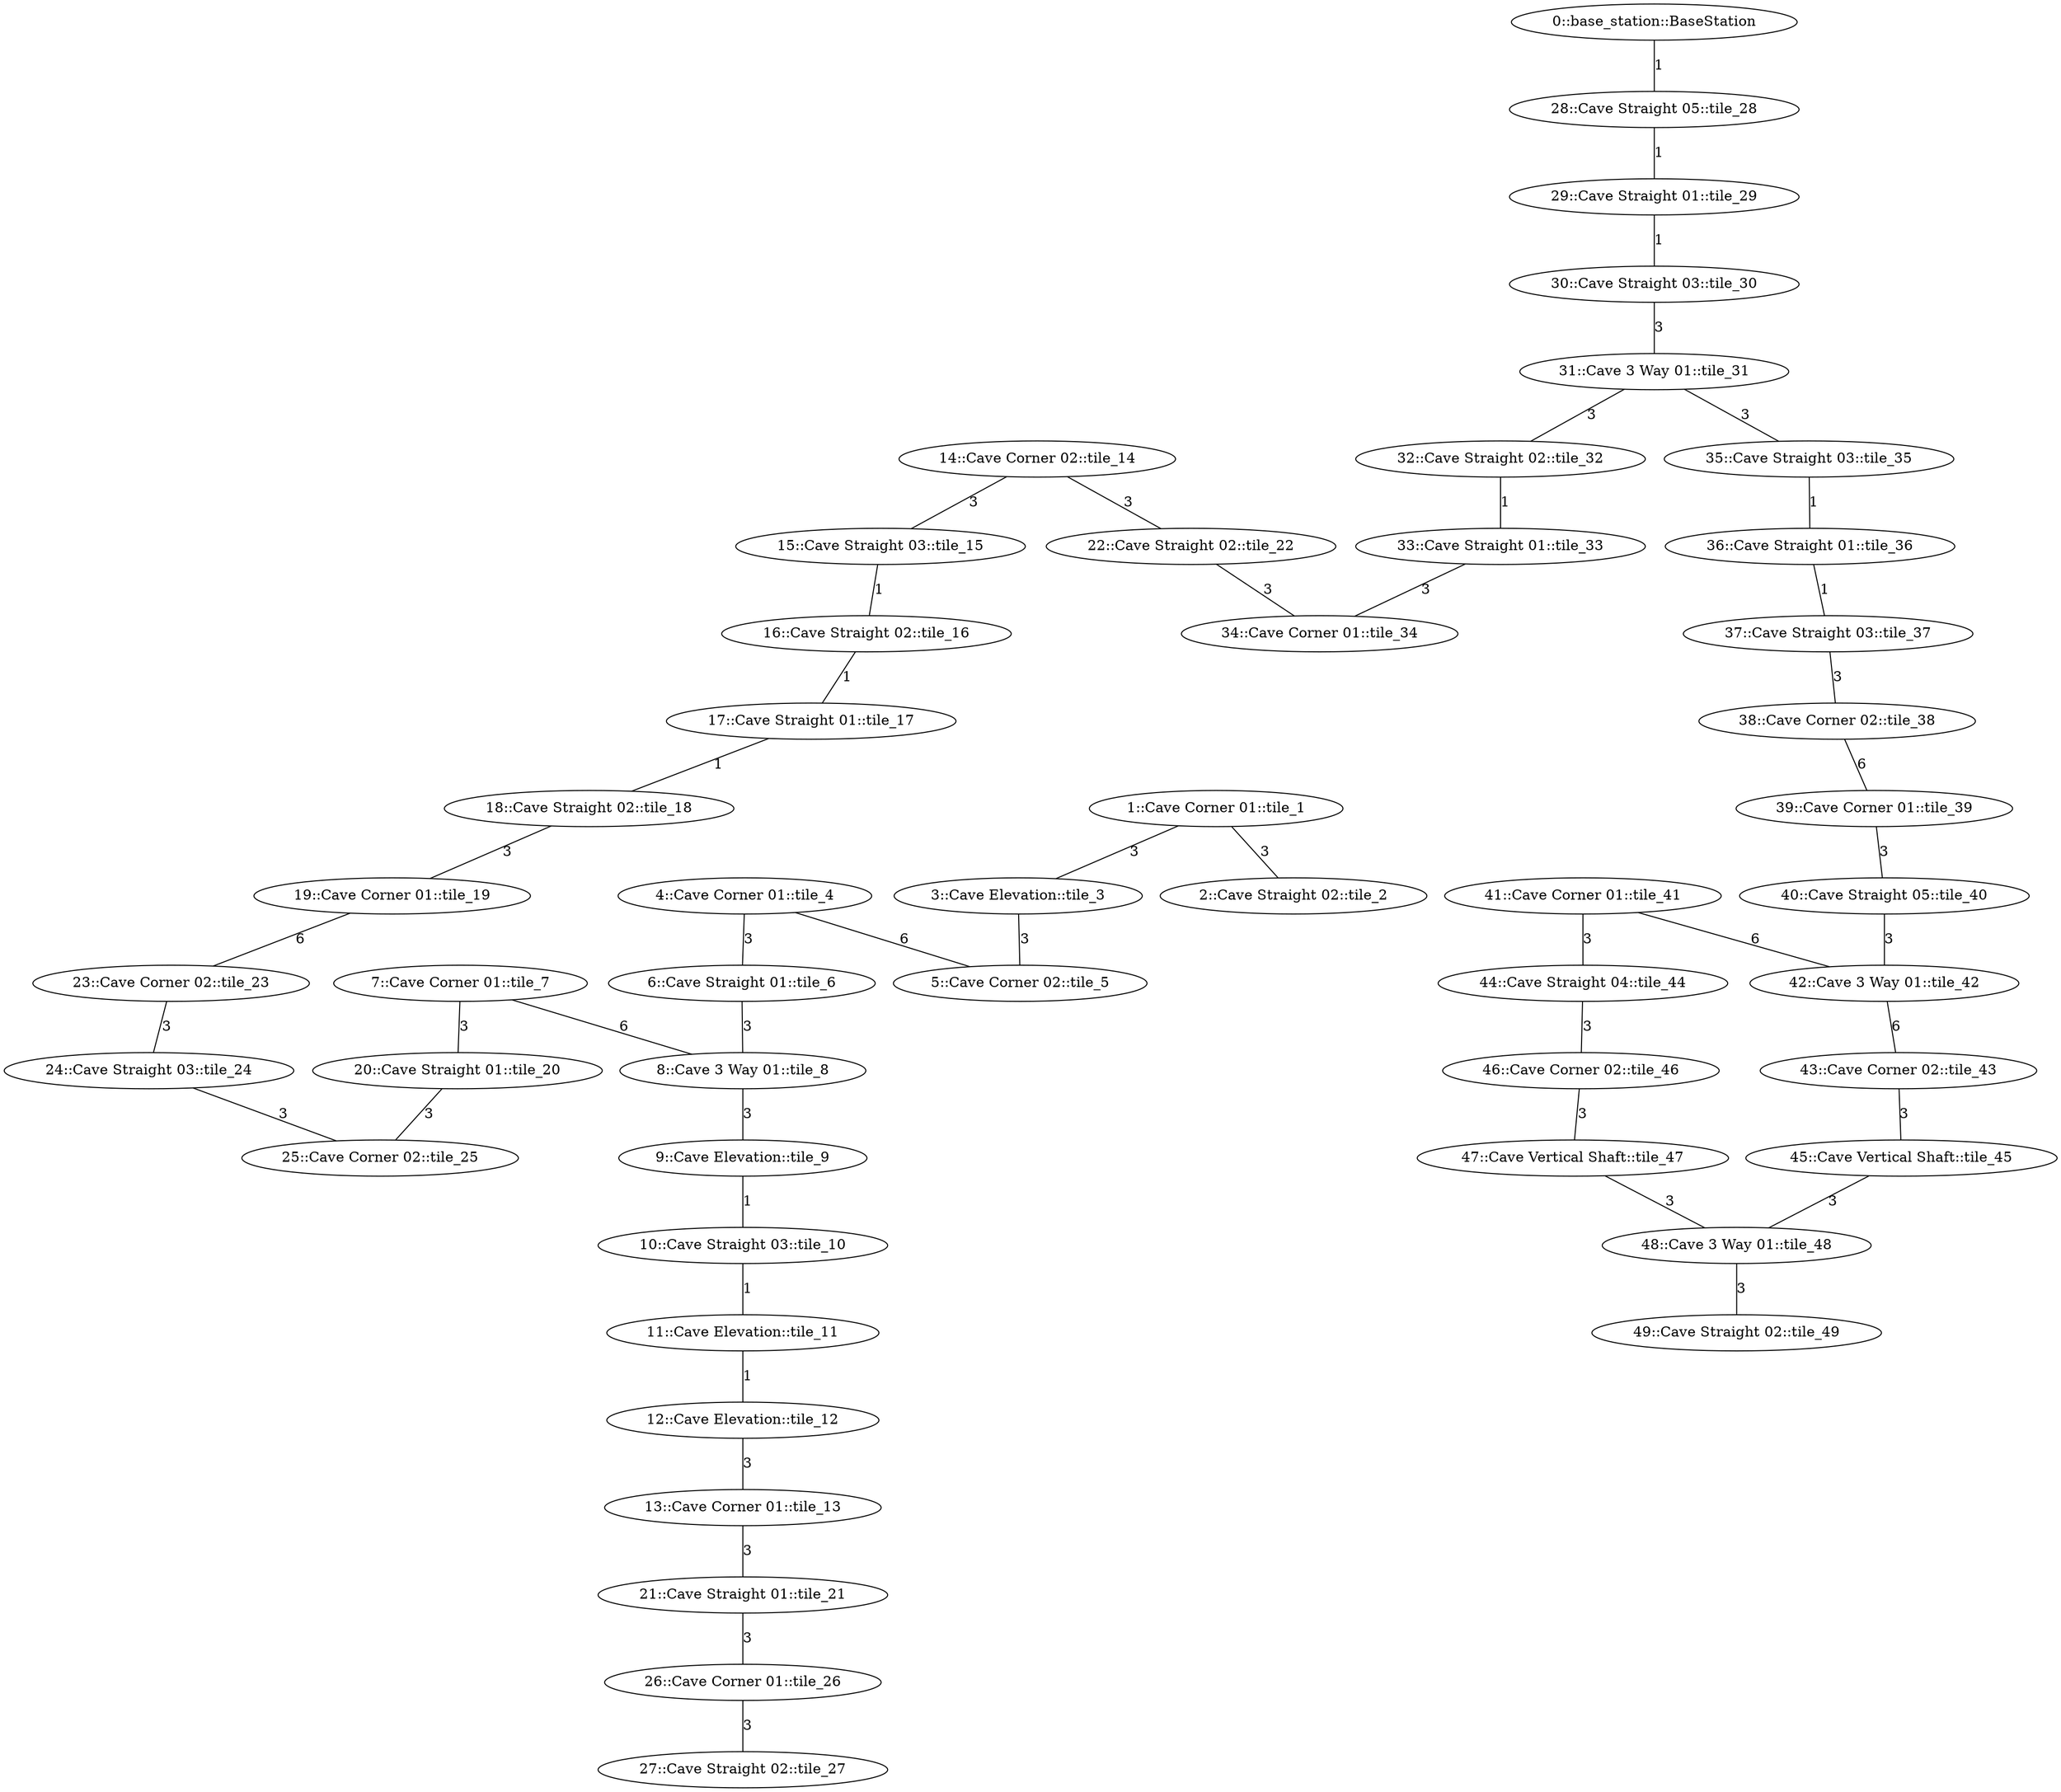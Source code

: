 /* Visibility graph for simple_cave_01 */
/* Generated with the generator.py script: */
/*   __main__.py simple_cave_01.tsv -\-graph-file simple_cave_01.dot -\-world-file simple_cave_01.sdf -\-world-name simple_cave_01 -\-scale_x 25 -\-scale_y 25 -\-cave -\-y0 175 -\-x0 0 -\-z0 0 -\-level_type row_col -\-levels_buf 5 */

graph {
  /* ==== Vertices ==== */

  /* Base station / Staging area */
  0   [label="0::base_station::BaseStation"];

  1   [label="1::Cave Corner 01::tile_1"];
  2   [label="2::Cave Straight 02::tile_2"];
  3   [label="3::Cave Elevation::tile_3"];
  4   [label="4::Cave Corner 01::tile_4"];
  5   [label="5::Cave Corner 02::tile_5"];
  6   [label="6::Cave Straight 01::tile_6"];
  7   [label="7::Cave Corner 01::tile_7"];
  8   [label="8::Cave 3 Way 01::tile_8"];
  9   [label="9::Cave Elevation::tile_9"];
  10  [label="10::Cave Straight 03::tile_10"];
  11  [label="11::Cave Elevation::tile_11"];
  12  [label="12::Cave Elevation::tile_12"];
  13  [label="13::Cave Corner 01::tile_13"];
  14  [label="14::Cave Corner 02::tile_14"];
  15  [label="15::Cave Straight 03::tile_15"];
  16  [label="16::Cave Straight 02::tile_16"];
  17  [label="17::Cave Straight 01::tile_17"];
  18  [label="18::Cave Straight 02::tile_18"];
  19  [label="19::Cave Corner 01::tile_19"];
  20  [label="20::Cave Straight 01::tile_20"];
  21  [label="21::Cave Straight 01::tile_21"];
  22  [label="22::Cave Straight 02::tile_22"];
  23  [label="23::Cave Corner 02::tile_23"];
  24  [label="24::Cave Straight 03::tile_24"];
  25  [label="25::Cave Corner 02::tile_25"];
  26  [label="26::Cave Corner 01::tile_26"];
  27  [label="27::Cave Straight 02::tile_27"];
  28  [label="28::Cave Straight 05::tile_28"];
  29  [label="29::Cave Straight 01::tile_29"];
  30  [label="30::Cave Straight 03::tile_30"];
  31  [label="31::Cave 3 Way 01::tile_31"];
  32  [label="32::Cave Straight 02::tile_32"];
  33  [label="33::Cave Straight 01::tile_33"];
  34  [label="34::Cave Corner 01::tile_34"];
  35  [label="35::Cave Straight 03::tile_35"];
  36  [label="36::Cave Straight 01::tile_36"];
  37  [label="37::Cave Straight 03::tile_37"];
  38  [label="38::Cave Corner 02::tile_38"];
  39  [label="39::Cave Corner 01::tile_39"];
  40  [label="40::Cave Straight 05::tile_40"];
  41  [label="41::Cave Corner 01::tile_41"];
  42  [label="42::Cave 3 Way 01::tile_42"];
  43  [label="43::Cave Corner 02::tile_43"];
  44  [label="44::Cave Straight 04::tile_44"];
  45  [label="45::Cave Vertical Shaft::tile_45"];
  46  [label="46::Cave Corner 02::tile_46"];
  47  [label="47::Cave Vertical Shaft::tile_47"];
  48  [label="48::Cave 3 Way 01::tile_48"];
  49  [label="49::Cave Straight 02::tile_49"];

  /* ==== Edges ==== */

  /* Base station */
  0  -- 28  [label=1];
  1  -- 2   [label=3];
  1  -- 3   [label=3];
  3  -- 5   [label=3];
  4  -- 5   [label=6];
  4  -- 6   [label=3];
  6  -- 8   [label=3];  /* Intersection */
  7  -- 8   [label=6];  /* Intersection */
  7  -- 20  [label=3];
  8  -- 9   [label=3];  /* Intersection */
  9  -- 10  [label=1];
  10 -- 11  [label=1];
  11 -- 12  [label=1];
  12 -- 13  [label=3];
  13 -- 21  [label=3];
  14 -- 15  [label=3];
  14 -- 22  [label=3];
  15 -- 16  [label=1];
  16 -- 17  [label=1];
  17 -- 18  [label=1];
  18 -- 19  [label=3];
  19 -- 23  [label=6];
  20 -- 25  [label=3];
  21 -- 26  [label=3];
  22 -- 34  [label=3];
  23 -- 24  [label=3];
  24 -- 25  [label=3];
  26 -- 27  [label=3];
  28 -- 29  [label=1];
  29 -- 30  [label=1];
  30 -- 31  [label=3];  /* Intersection */
  31 -- 32  [label=3];  /* Intersection */
  31 -- 35  [label=3];  /* Intersection */
  32 -- 33  [label=1];
  33 -- 34  [label=3];
  35 -- 36  [label=1];
  36 -- 37  [label=1];
  37 -- 38  [label=3];
  38 -- 39  [label=6];
  39 -- 40  [label=3];
  40 -- 42  [label=3];  /* Intersection */
  41 -- 42  [label=6];  /* Intersection */
  41 -- 44  [label=3];
  42 -- 43  [label=6];  /* Intersection */
  43 -- 45  [label=3];
  44 -- 46  [label=3];
  45 -- 48  [label=3];  /* Intersection */
  46 -- 47  [label=3];
  47 -- 48  [label=3];  /* Intersection */
  48 -- 49  [label=3];  /* Intersection */
}